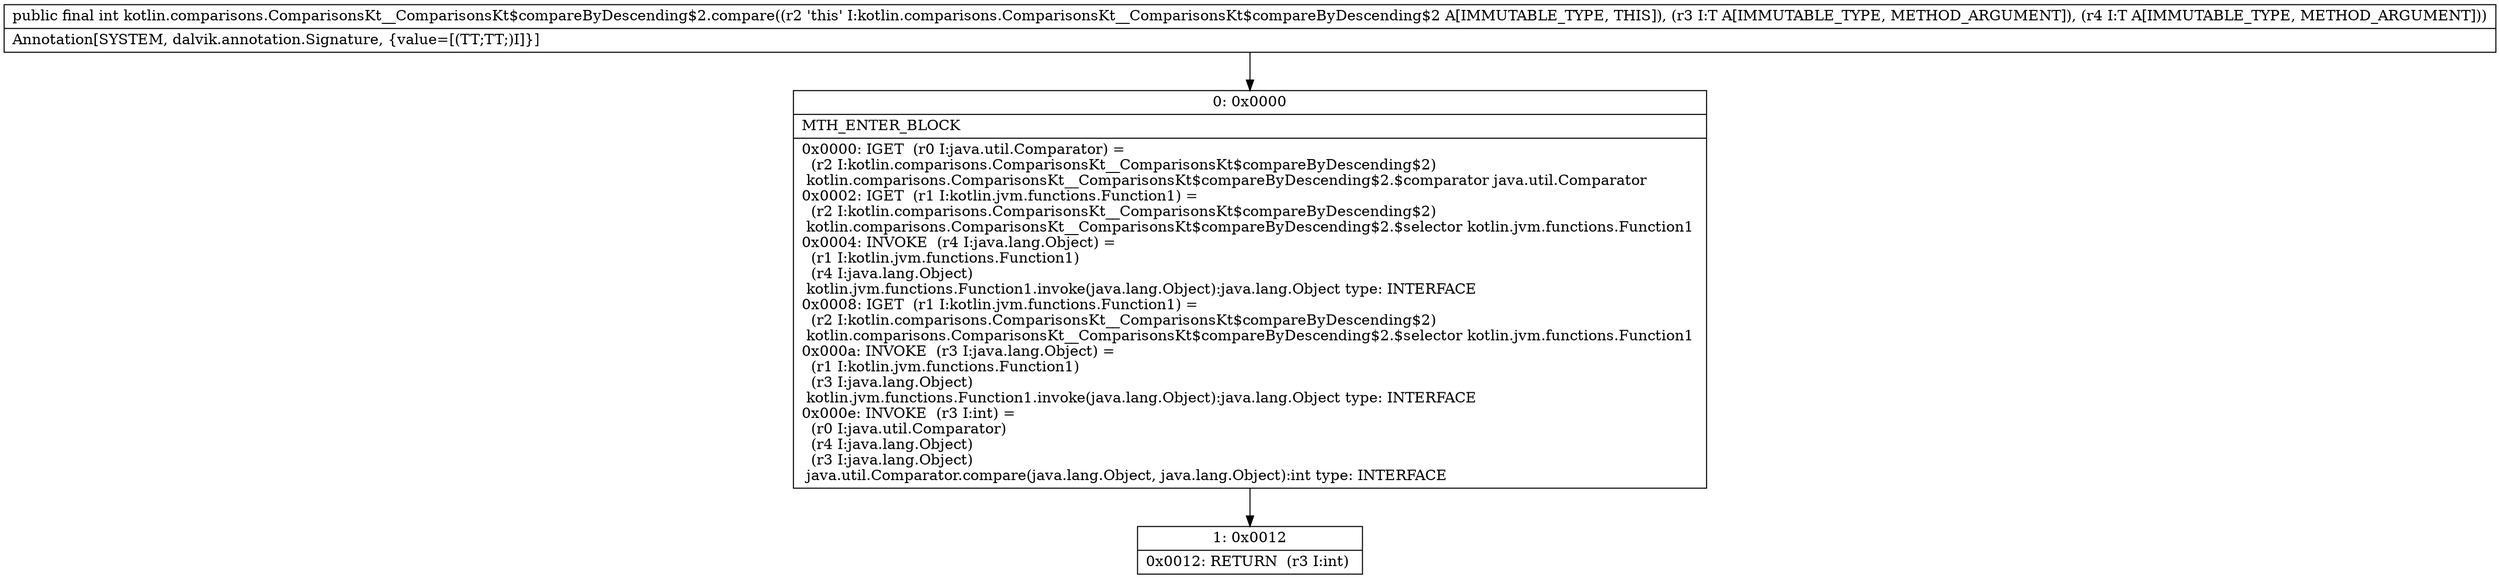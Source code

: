digraph "CFG forkotlin.comparisons.ComparisonsKt__ComparisonsKt$compareByDescending$2.compare(Ljava\/lang\/Object;Ljava\/lang\/Object;)I" {
Node_0 [shape=record,label="{0\:\ 0x0000|MTH_ENTER_BLOCK\l|0x0000: IGET  (r0 I:java.util.Comparator) = \l  (r2 I:kotlin.comparisons.ComparisonsKt__ComparisonsKt$compareByDescending$2)\l kotlin.comparisons.ComparisonsKt__ComparisonsKt$compareByDescending$2.$comparator java.util.Comparator \l0x0002: IGET  (r1 I:kotlin.jvm.functions.Function1) = \l  (r2 I:kotlin.comparisons.ComparisonsKt__ComparisonsKt$compareByDescending$2)\l kotlin.comparisons.ComparisonsKt__ComparisonsKt$compareByDescending$2.$selector kotlin.jvm.functions.Function1 \l0x0004: INVOKE  (r4 I:java.lang.Object) = \l  (r1 I:kotlin.jvm.functions.Function1)\l  (r4 I:java.lang.Object)\l kotlin.jvm.functions.Function1.invoke(java.lang.Object):java.lang.Object type: INTERFACE \l0x0008: IGET  (r1 I:kotlin.jvm.functions.Function1) = \l  (r2 I:kotlin.comparisons.ComparisonsKt__ComparisonsKt$compareByDescending$2)\l kotlin.comparisons.ComparisonsKt__ComparisonsKt$compareByDescending$2.$selector kotlin.jvm.functions.Function1 \l0x000a: INVOKE  (r3 I:java.lang.Object) = \l  (r1 I:kotlin.jvm.functions.Function1)\l  (r3 I:java.lang.Object)\l kotlin.jvm.functions.Function1.invoke(java.lang.Object):java.lang.Object type: INTERFACE \l0x000e: INVOKE  (r3 I:int) = \l  (r0 I:java.util.Comparator)\l  (r4 I:java.lang.Object)\l  (r3 I:java.lang.Object)\l java.util.Comparator.compare(java.lang.Object, java.lang.Object):int type: INTERFACE \l}"];
Node_1 [shape=record,label="{1\:\ 0x0012|0x0012: RETURN  (r3 I:int) \l}"];
MethodNode[shape=record,label="{public final int kotlin.comparisons.ComparisonsKt__ComparisonsKt$compareByDescending$2.compare((r2 'this' I:kotlin.comparisons.ComparisonsKt__ComparisonsKt$compareByDescending$2 A[IMMUTABLE_TYPE, THIS]), (r3 I:T A[IMMUTABLE_TYPE, METHOD_ARGUMENT]), (r4 I:T A[IMMUTABLE_TYPE, METHOD_ARGUMENT]))  | Annotation[SYSTEM, dalvik.annotation.Signature, \{value=[(TT;TT;)I]\}]\l}"];
MethodNode -> Node_0;
Node_0 -> Node_1;
}

